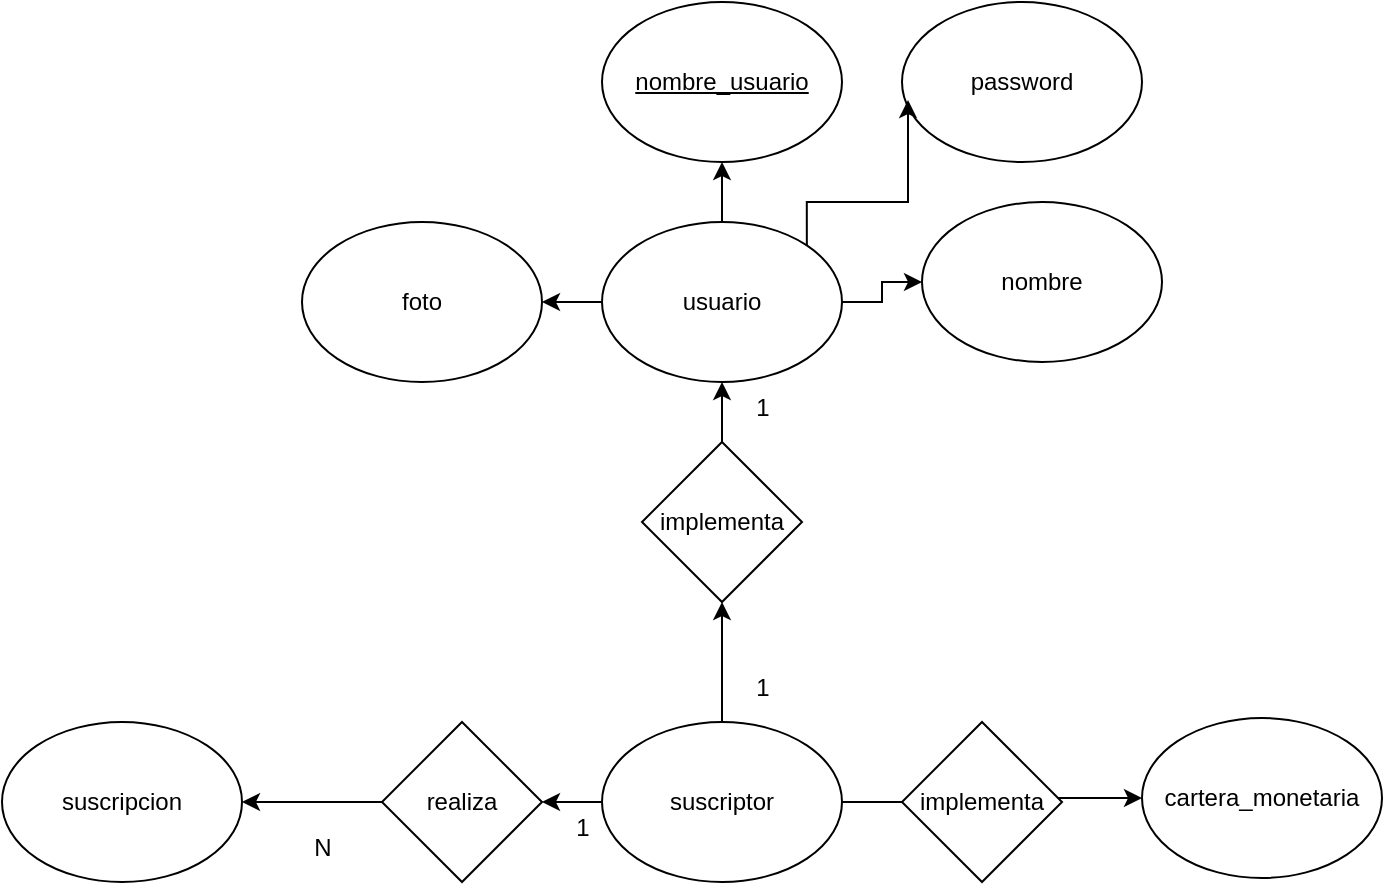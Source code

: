 <mxfile version="24.7.8">
  <diagram name="Página-1" id="F2QQGBgR1vt8ZhgaDvgS">
    <mxGraphModel dx="1933" dy="1681" grid="1" gridSize="10" guides="1" tooltips="1" connect="1" arrows="1" fold="1" page="1" pageScale="1" pageWidth="827" pageHeight="1169" math="0" shadow="0">
      <root>
        <mxCell id="0" />
        <mxCell id="1" parent="0" />
        <mxCell id="K0wJUaHzuc0rc1vvCCCn-14" value="" style="edgeStyle=orthogonalEdgeStyle;rounded=0;orthogonalLoop=1;jettySize=auto;html=1;" edge="1" parent="1" source="K0wJUaHzuc0rc1vvCCCn-1" target="K0wJUaHzuc0rc1vvCCCn-4">
          <mxGeometry relative="1" as="geometry" />
        </mxCell>
        <mxCell id="K0wJUaHzuc0rc1vvCCCn-15" value="" style="edgeStyle=orthogonalEdgeStyle;rounded=0;orthogonalLoop=1;jettySize=auto;html=1;" edge="1" parent="1" source="K0wJUaHzuc0rc1vvCCCn-1" target="K0wJUaHzuc0rc1vvCCCn-2">
          <mxGeometry relative="1" as="geometry" />
        </mxCell>
        <mxCell id="K0wJUaHzuc0rc1vvCCCn-16" value="" style="edgeStyle=orthogonalEdgeStyle;rounded=0;orthogonalLoop=1;jettySize=auto;html=1;" edge="1" parent="1" source="K0wJUaHzuc0rc1vvCCCn-1" target="K0wJUaHzuc0rc1vvCCCn-5">
          <mxGeometry relative="1" as="geometry" />
        </mxCell>
        <mxCell id="K0wJUaHzuc0rc1vvCCCn-1" value="usuario" style="ellipse;whiteSpace=wrap;html=1;" vertex="1" parent="1">
          <mxGeometry x="70" y="90" width="120" height="80" as="geometry" />
        </mxCell>
        <mxCell id="K0wJUaHzuc0rc1vvCCCn-2" value="&lt;u&gt;nombre_usuario&lt;/u&gt;" style="ellipse;whiteSpace=wrap;html=1;" vertex="1" parent="1">
          <mxGeometry x="70" y="-20" width="120" height="80" as="geometry" />
        </mxCell>
        <mxCell id="K0wJUaHzuc0rc1vvCCCn-3" value="password" style="ellipse;whiteSpace=wrap;html=1;" vertex="1" parent="1">
          <mxGeometry x="220" y="-20" width="120" height="80" as="geometry" />
        </mxCell>
        <mxCell id="K0wJUaHzuc0rc1vvCCCn-4" value="nombre" style="ellipse;whiteSpace=wrap;html=1;" vertex="1" parent="1">
          <mxGeometry x="230" y="80" width="120" height="80" as="geometry" />
        </mxCell>
        <mxCell id="K0wJUaHzuc0rc1vvCCCn-5" value="foto" style="ellipse;whiteSpace=wrap;html=1;" vertex="1" parent="1">
          <mxGeometry x="-80" y="90" width="120" height="80" as="geometry" />
        </mxCell>
        <mxCell id="K0wJUaHzuc0rc1vvCCCn-11" style="edgeStyle=orthogonalEdgeStyle;rounded=0;orthogonalLoop=1;jettySize=auto;html=1;exitX=0.5;exitY=0;exitDx=0;exitDy=0;entryX=0.5;entryY=1;entryDx=0;entryDy=0;" edge="1" parent="1" source="K0wJUaHzuc0rc1vvCCCn-12" target="K0wJUaHzuc0rc1vvCCCn-1">
          <mxGeometry relative="1" as="geometry" />
        </mxCell>
        <mxCell id="K0wJUaHzuc0rc1vvCCCn-21" style="edgeStyle=orthogonalEdgeStyle;rounded=0;orthogonalLoop=1;jettySize=auto;html=1;" edge="1" parent="1" source="K0wJUaHzuc0rc1vvCCCn-22" target="K0wJUaHzuc0rc1vvCCCn-20">
          <mxGeometry relative="1" as="geometry" />
        </mxCell>
        <mxCell id="K0wJUaHzuc0rc1vvCCCn-27" style="edgeStyle=orthogonalEdgeStyle;rounded=0;orthogonalLoop=1;jettySize=auto;html=1;" edge="1" parent="1" source="K0wJUaHzuc0rc1vvCCCn-6" target="K0wJUaHzuc0rc1vvCCCn-26">
          <mxGeometry relative="1" as="geometry" />
        </mxCell>
        <mxCell id="K0wJUaHzuc0rc1vvCCCn-6" value="suscriptor" style="ellipse;whiteSpace=wrap;html=1;" vertex="1" parent="1">
          <mxGeometry x="70" y="340" width="120" height="80" as="geometry" />
        </mxCell>
        <mxCell id="K0wJUaHzuc0rc1vvCCCn-13" value="" style="edgeStyle=orthogonalEdgeStyle;rounded=0;orthogonalLoop=1;jettySize=auto;html=1;exitX=0.5;exitY=0;exitDx=0;exitDy=0;entryX=0.5;entryY=1;entryDx=0;entryDy=0;" edge="1" parent="1" source="K0wJUaHzuc0rc1vvCCCn-6" target="K0wJUaHzuc0rc1vvCCCn-12">
          <mxGeometry relative="1" as="geometry">
            <mxPoint x="130" y="300" as="sourcePoint" />
            <mxPoint x="130" y="170" as="targetPoint" />
          </mxGeometry>
        </mxCell>
        <mxCell id="K0wJUaHzuc0rc1vvCCCn-12" value="implementa" style="rhombus;whiteSpace=wrap;html=1;" vertex="1" parent="1">
          <mxGeometry x="90" y="200" width="80" height="80" as="geometry" />
        </mxCell>
        <mxCell id="K0wJUaHzuc0rc1vvCCCn-17" style="edgeStyle=orthogonalEdgeStyle;rounded=0;orthogonalLoop=1;jettySize=auto;html=1;exitX=1;exitY=0;exitDx=0;exitDy=0;entryX=0.025;entryY=0.613;entryDx=0;entryDy=0;entryPerimeter=0;" edge="1" parent="1" source="K0wJUaHzuc0rc1vvCCCn-1" target="K0wJUaHzuc0rc1vvCCCn-3">
          <mxGeometry relative="1" as="geometry">
            <Array as="points">
              <mxPoint x="172" y="80" />
              <mxPoint x="223" y="80" />
            </Array>
          </mxGeometry>
        </mxCell>
        <mxCell id="K0wJUaHzuc0rc1vvCCCn-18" value="1" style="text;html=1;align=center;verticalAlign=middle;resizable=0;points=[];autosize=1;strokeColor=none;fillColor=none;" vertex="1" parent="1">
          <mxGeometry x="135" y="168" width="30" height="30" as="geometry" />
        </mxCell>
        <mxCell id="K0wJUaHzuc0rc1vvCCCn-19" value="1" style="text;html=1;align=center;verticalAlign=middle;resizable=0;points=[];autosize=1;strokeColor=none;fillColor=none;" vertex="1" parent="1">
          <mxGeometry x="135" y="308" width="30" height="30" as="geometry" />
        </mxCell>
        <mxCell id="K0wJUaHzuc0rc1vvCCCn-20" value="suscripcion" style="ellipse;whiteSpace=wrap;html=1;" vertex="1" parent="1">
          <mxGeometry x="-230" y="340" width="120" height="80" as="geometry" />
        </mxCell>
        <mxCell id="K0wJUaHzuc0rc1vvCCCn-23" value="" style="edgeStyle=orthogonalEdgeStyle;rounded=0;orthogonalLoop=1;jettySize=auto;html=1;" edge="1" parent="1" source="K0wJUaHzuc0rc1vvCCCn-6" target="K0wJUaHzuc0rc1vvCCCn-22">
          <mxGeometry relative="1" as="geometry">
            <mxPoint x="70" y="380" as="sourcePoint" />
            <mxPoint x="-80" y="380" as="targetPoint" />
          </mxGeometry>
        </mxCell>
        <mxCell id="K0wJUaHzuc0rc1vvCCCn-22" value="realiza" style="rhombus;whiteSpace=wrap;html=1;" vertex="1" parent="1">
          <mxGeometry x="-40" y="340" width="80" height="80" as="geometry" />
        </mxCell>
        <mxCell id="K0wJUaHzuc0rc1vvCCCn-24" value="1" style="text;html=1;align=center;verticalAlign=middle;resizable=0;points=[];autosize=1;strokeColor=none;fillColor=none;" vertex="1" parent="1">
          <mxGeometry x="45" y="378" width="30" height="30" as="geometry" />
        </mxCell>
        <mxCell id="K0wJUaHzuc0rc1vvCCCn-25" value="N" style="text;html=1;align=center;verticalAlign=middle;resizable=0;points=[];autosize=1;strokeColor=none;fillColor=none;" vertex="1" parent="1">
          <mxGeometry x="-85" y="388" width="30" height="30" as="geometry" />
        </mxCell>
        <mxCell id="K0wJUaHzuc0rc1vvCCCn-26" value="cartera_monetaria" style="ellipse;whiteSpace=wrap;html=1;" vertex="1" parent="1">
          <mxGeometry x="340" y="338" width="120" height="80" as="geometry" />
        </mxCell>
        <mxCell id="K0wJUaHzuc0rc1vvCCCn-28" value="implementa" style="rhombus;whiteSpace=wrap;html=1;" vertex="1" parent="1">
          <mxGeometry x="220" y="340" width="80" height="80" as="geometry" />
        </mxCell>
      </root>
    </mxGraphModel>
  </diagram>
</mxfile>
